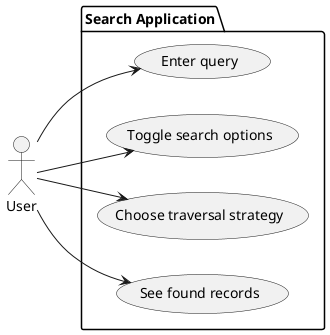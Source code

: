 @startuml

left to right direction

actor User

package "Search Application" {
    usecase "Enter query" as u1
    usecase "Toggle search options" as u2
    usecase "Choose traversal strategy" as u3
    usecase "See found records" as u4
}

User-->u1
User-->u2
User-->u3
User-->u4

@enduml
